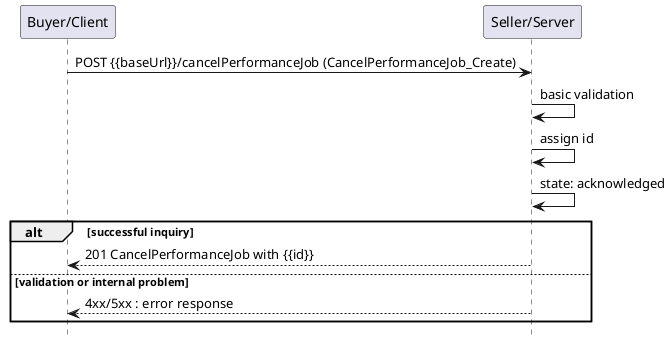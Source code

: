 @startuml useCase12


hide footbox

participant "Buyer/Client" as B
participant "Seller/Server" as S

B -> S : POST {{baseUrl}}/cancelPerformanceJob (CancelPerformanceJob_Create)

S -> S : basic validation
S -> S : assign id
S -> S : state: acknowledged
alt successful inquiry
    B <-- S : 201 CancelPerformanceJob with {{id}}
else validation or internal problem
    B <-- S: 4xx/5xx : error response
end

@enduml